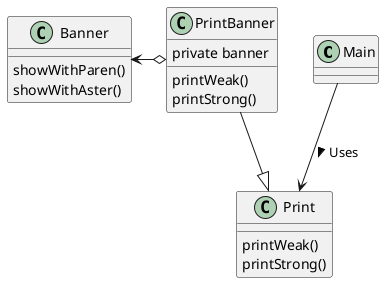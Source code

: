 @startuml

class Main{

}

class Print{
printWeak()
printStrong()
}

class PrintBanner{
private banner
printWeak()
printStrong()
}

class Banner{
showWithParen()
showWithAster()
}

Main -->Print:Uses >
PrintBanner --|>Print
Banner <-o PrintBanner

@enduml
